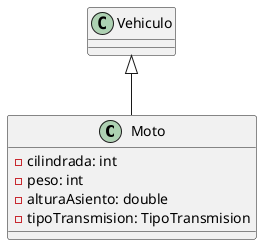 @startuml
class Moto extends Vehiculo {
    - cilindrada: int
    - peso: int
    - alturaAsiento: double
    - tipoTransmision: TipoTransmision
}
@enduml
